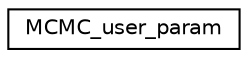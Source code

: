 digraph "Graphical Class Hierarchy"
{
  edge [fontname="Helvetica",fontsize="10",labelfontname="Helvetica",labelfontsize="10"];
  node [fontname="Helvetica",fontsize="10",shape=record];
  rankdir="LR";
  Node0 [label="MCMC_user_param",height=0.2,width=0.4,color="black", fillcolor="white", style="filled",URL="$de/d65/structMCMC__user__param.html"];
}
